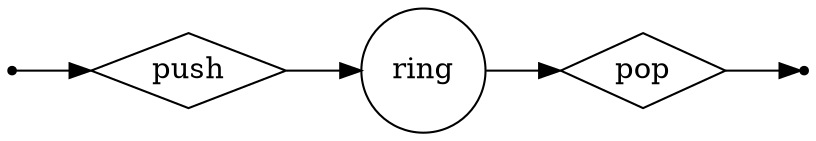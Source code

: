 digraph ring {
        rankdir=LR;

        src[shape=point];
        push[shape=diamond];
        ring[shape=circle];
        pop[shape=diamond];
        dst[shape=point];        

        src->push->ring->pop->dst;
        
        
}